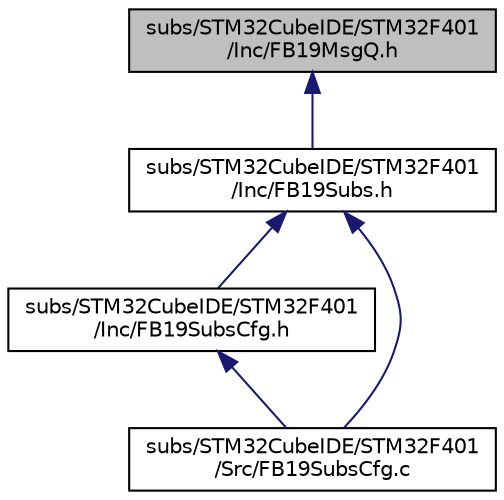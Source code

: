 digraph "subs/STM32CubeIDE/STM32F401/Inc/FB19MsgQ.h"
{
 // LATEX_PDF_SIZE
  edge [fontname="Helvetica",fontsize="10",labelfontname="Helvetica",labelfontsize="10"];
  node [fontname="Helvetica",fontsize="10",shape=record];
  Node1 [label="subs/STM32CubeIDE/STM32F401\l/Inc/FB19MsgQ.h",height=0.2,width=0.4,color="black", fillcolor="grey75", style="filled", fontcolor="black",tooltip="This file publishes the interface of the FieldBus19 message queue."];
  Node1 -> Node2 [dir="back",color="midnightblue",fontsize="10",style="solid",fontname="Helvetica"];
  Node2 [label="subs/STM32CubeIDE/STM32F401\l/Inc/FB19Subs.h",height=0.2,width=0.4,color="black", fillcolor="white", style="filled",URL="$_f_b19_subs_8h.html",tooltip="This file publishes the interface of the FieldBus19 Subscriber library."];
  Node2 -> Node3 [dir="back",color="midnightblue",fontsize="10",style="solid",fontname="Helvetica"];
  Node3 [label="subs/STM32CubeIDE/STM32F401\l/Inc/FB19SubsCfg.h",height=0.2,width=0.4,color="black", fillcolor="white", style="filled",URL="$_f_b19_subs_cfg_8h.html",tooltip="This file publishes the interface of the FieldBus19 Subscriber configuration file."];
  Node3 -> Node4 [dir="back",color="midnightblue",fontsize="10",style="solid",fontname="Helvetica"];
  Node4 [label="subs/STM32CubeIDE/STM32F401\l/Src/FB19SubsCfg.c",height=0.2,width=0.4,color="black", fillcolor="white", style="filled",URL="$_f_b19_subs_cfg_8c.html",tooltip="This file implements the interface of the FieldBus19 Subscriber configuration module."];
  Node2 -> Node4 [dir="back",color="midnightblue",fontsize="10",style="solid",fontname="Helvetica"];
}
